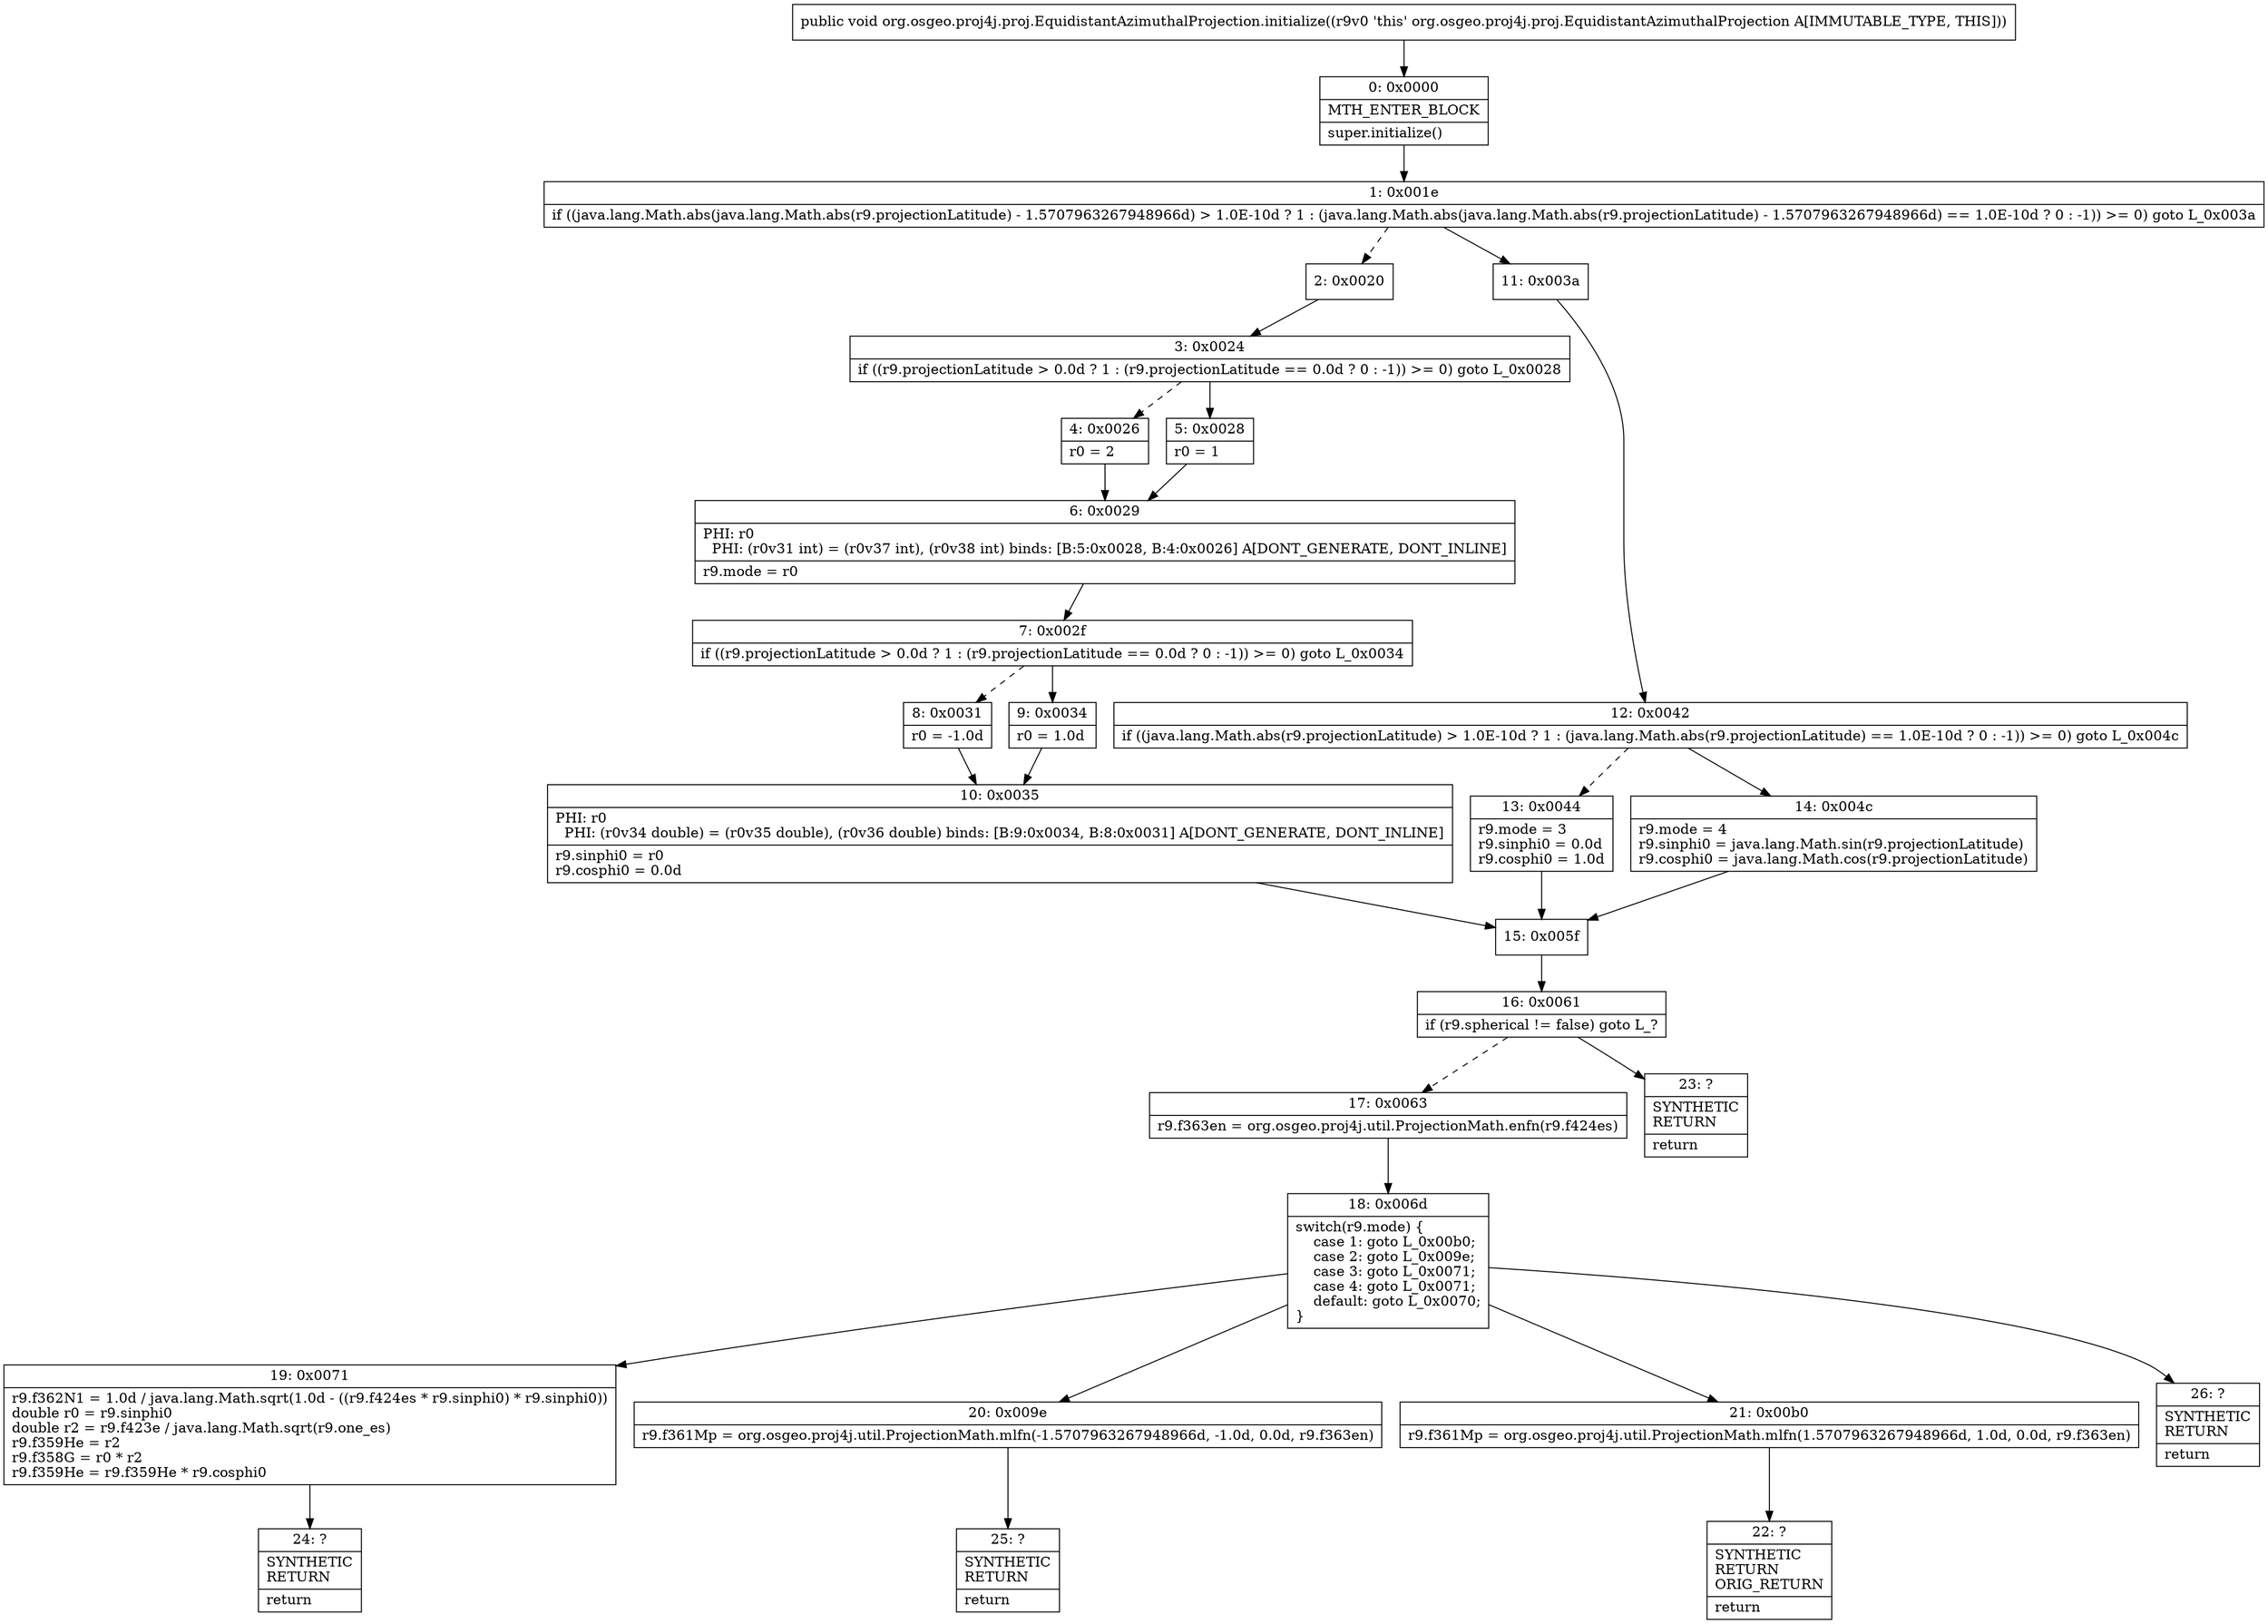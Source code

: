 digraph "CFG fororg.osgeo.proj4j.proj.EquidistantAzimuthalProjection.initialize()V" {
Node_0 [shape=record,label="{0\:\ 0x0000|MTH_ENTER_BLOCK\l|super.initialize()\l}"];
Node_1 [shape=record,label="{1\:\ 0x001e|if ((java.lang.Math.abs(java.lang.Math.abs(r9.projectionLatitude) \- 1.5707963267948966d) \> 1.0E\-10d ? 1 : (java.lang.Math.abs(java.lang.Math.abs(r9.projectionLatitude) \- 1.5707963267948966d) == 1.0E\-10d ? 0 : \-1)) \>= 0) goto L_0x003a\l}"];
Node_2 [shape=record,label="{2\:\ 0x0020}"];
Node_3 [shape=record,label="{3\:\ 0x0024|if ((r9.projectionLatitude \> 0.0d ? 1 : (r9.projectionLatitude == 0.0d ? 0 : \-1)) \>= 0) goto L_0x0028\l}"];
Node_4 [shape=record,label="{4\:\ 0x0026|r0 = 2\l}"];
Node_5 [shape=record,label="{5\:\ 0x0028|r0 = 1\l}"];
Node_6 [shape=record,label="{6\:\ 0x0029|PHI: r0 \l  PHI: (r0v31 int) = (r0v37 int), (r0v38 int) binds: [B:5:0x0028, B:4:0x0026] A[DONT_GENERATE, DONT_INLINE]\l|r9.mode = r0\l}"];
Node_7 [shape=record,label="{7\:\ 0x002f|if ((r9.projectionLatitude \> 0.0d ? 1 : (r9.projectionLatitude == 0.0d ? 0 : \-1)) \>= 0) goto L_0x0034\l}"];
Node_8 [shape=record,label="{8\:\ 0x0031|r0 = \-1.0d\l}"];
Node_9 [shape=record,label="{9\:\ 0x0034|r0 = 1.0d\l}"];
Node_10 [shape=record,label="{10\:\ 0x0035|PHI: r0 \l  PHI: (r0v34 double) = (r0v35 double), (r0v36 double) binds: [B:9:0x0034, B:8:0x0031] A[DONT_GENERATE, DONT_INLINE]\l|r9.sinphi0 = r0\lr9.cosphi0 = 0.0d\l}"];
Node_11 [shape=record,label="{11\:\ 0x003a}"];
Node_12 [shape=record,label="{12\:\ 0x0042|if ((java.lang.Math.abs(r9.projectionLatitude) \> 1.0E\-10d ? 1 : (java.lang.Math.abs(r9.projectionLatitude) == 1.0E\-10d ? 0 : \-1)) \>= 0) goto L_0x004c\l}"];
Node_13 [shape=record,label="{13\:\ 0x0044|r9.mode = 3\lr9.sinphi0 = 0.0d\lr9.cosphi0 = 1.0d\l}"];
Node_14 [shape=record,label="{14\:\ 0x004c|r9.mode = 4\lr9.sinphi0 = java.lang.Math.sin(r9.projectionLatitude)\lr9.cosphi0 = java.lang.Math.cos(r9.projectionLatitude)\l}"];
Node_15 [shape=record,label="{15\:\ 0x005f}"];
Node_16 [shape=record,label="{16\:\ 0x0061|if (r9.spherical != false) goto L_?\l}"];
Node_17 [shape=record,label="{17\:\ 0x0063|r9.f363en = org.osgeo.proj4j.util.ProjectionMath.enfn(r9.f424es)\l}"];
Node_18 [shape=record,label="{18\:\ 0x006d|switch(r9.mode) \{\l    case 1: goto L_0x00b0;\l    case 2: goto L_0x009e;\l    case 3: goto L_0x0071;\l    case 4: goto L_0x0071;\l    default: goto L_0x0070;\l\}\l}"];
Node_19 [shape=record,label="{19\:\ 0x0071|r9.f362N1 = 1.0d \/ java.lang.Math.sqrt(1.0d \- ((r9.f424es * r9.sinphi0) * r9.sinphi0))\ldouble r0 = r9.sinphi0\ldouble r2 = r9.f423e \/ java.lang.Math.sqrt(r9.one_es)\lr9.f359He = r2\lr9.f358G = r0 * r2\lr9.f359He = r9.f359He * r9.cosphi0\l}"];
Node_20 [shape=record,label="{20\:\ 0x009e|r9.f361Mp = org.osgeo.proj4j.util.ProjectionMath.mlfn(\-1.5707963267948966d, \-1.0d, 0.0d, r9.f363en)\l}"];
Node_21 [shape=record,label="{21\:\ 0x00b0|r9.f361Mp = org.osgeo.proj4j.util.ProjectionMath.mlfn(1.5707963267948966d, 1.0d, 0.0d, r9.f363en)\l}"];
Node_22 [shape=record,label="{22\:\ ?|SYNTHETIC\lRETURN\lORIG_RETURN\l|return\l}"];
Node_23 [shape=record,label="{23\:\ ?|SYNTHETIC\lRETURN\l|return\l}"];
Node_24 [shape=record,label="{24\:\ ?|SYNTHETIC\lRETURN\l|return\l}"];
Node_25 [shape=record,label="{25\:\ ?|SYNTHETIC\lRETURN\l|return\l}"];
Node_26 [shape=record,label="{26\:\ ?|SYNTHETIC\lRETURN\l|return\l}"];
MethodNode[shape=record,label="{public void org.osgeo.proj4j.proj.EquidistantAzimuthalProjection.initialize((r9v0 'this' org.osgeo.proj4j.proj.EquidistantAzimuthalProjection A[IMMUTABLE_TYPE, THIS])) }"];
MethodNode -> Node_0;
Node_0 -> Node_1;
Node_1 -> Node_2[style=dashed];
Node_1 -> Node_11;
Node_2 -> Node_3;
Node_3 -> Node_4[style=dashed];
Node_3 -> Node_5;
Node_4 -> Node_6;
Node_5 -> Node_6;
Node_6 -> Node_7;
Node_7 -> Node_8[style=dashed];
Node_7 -> Node_9;
Node_8 -> Node_10;
Node_9 -> Node_10;
Node_10 -> Node_15;
Node_11 -> Node_12;
Node_12 -> Node_13[style=dashed];
Node_12 -> Node_14;
Node_13 -> Node_15;
Node_14 -> Node_15;
Node_15 -> Node_16;
Node_16 -> Node_17[style=dashed];
Node_16 -> Node_23;
Node_17 -> Node_18;
Node_18 -> Node_19;
Node_18 -> Node_20;
Node_18 -> Node_21;
Node_18 -> Node_26;
Node_19 -> Node_24;
Node_20 -> Node_25;
Node_21 -> Node_22;
}

